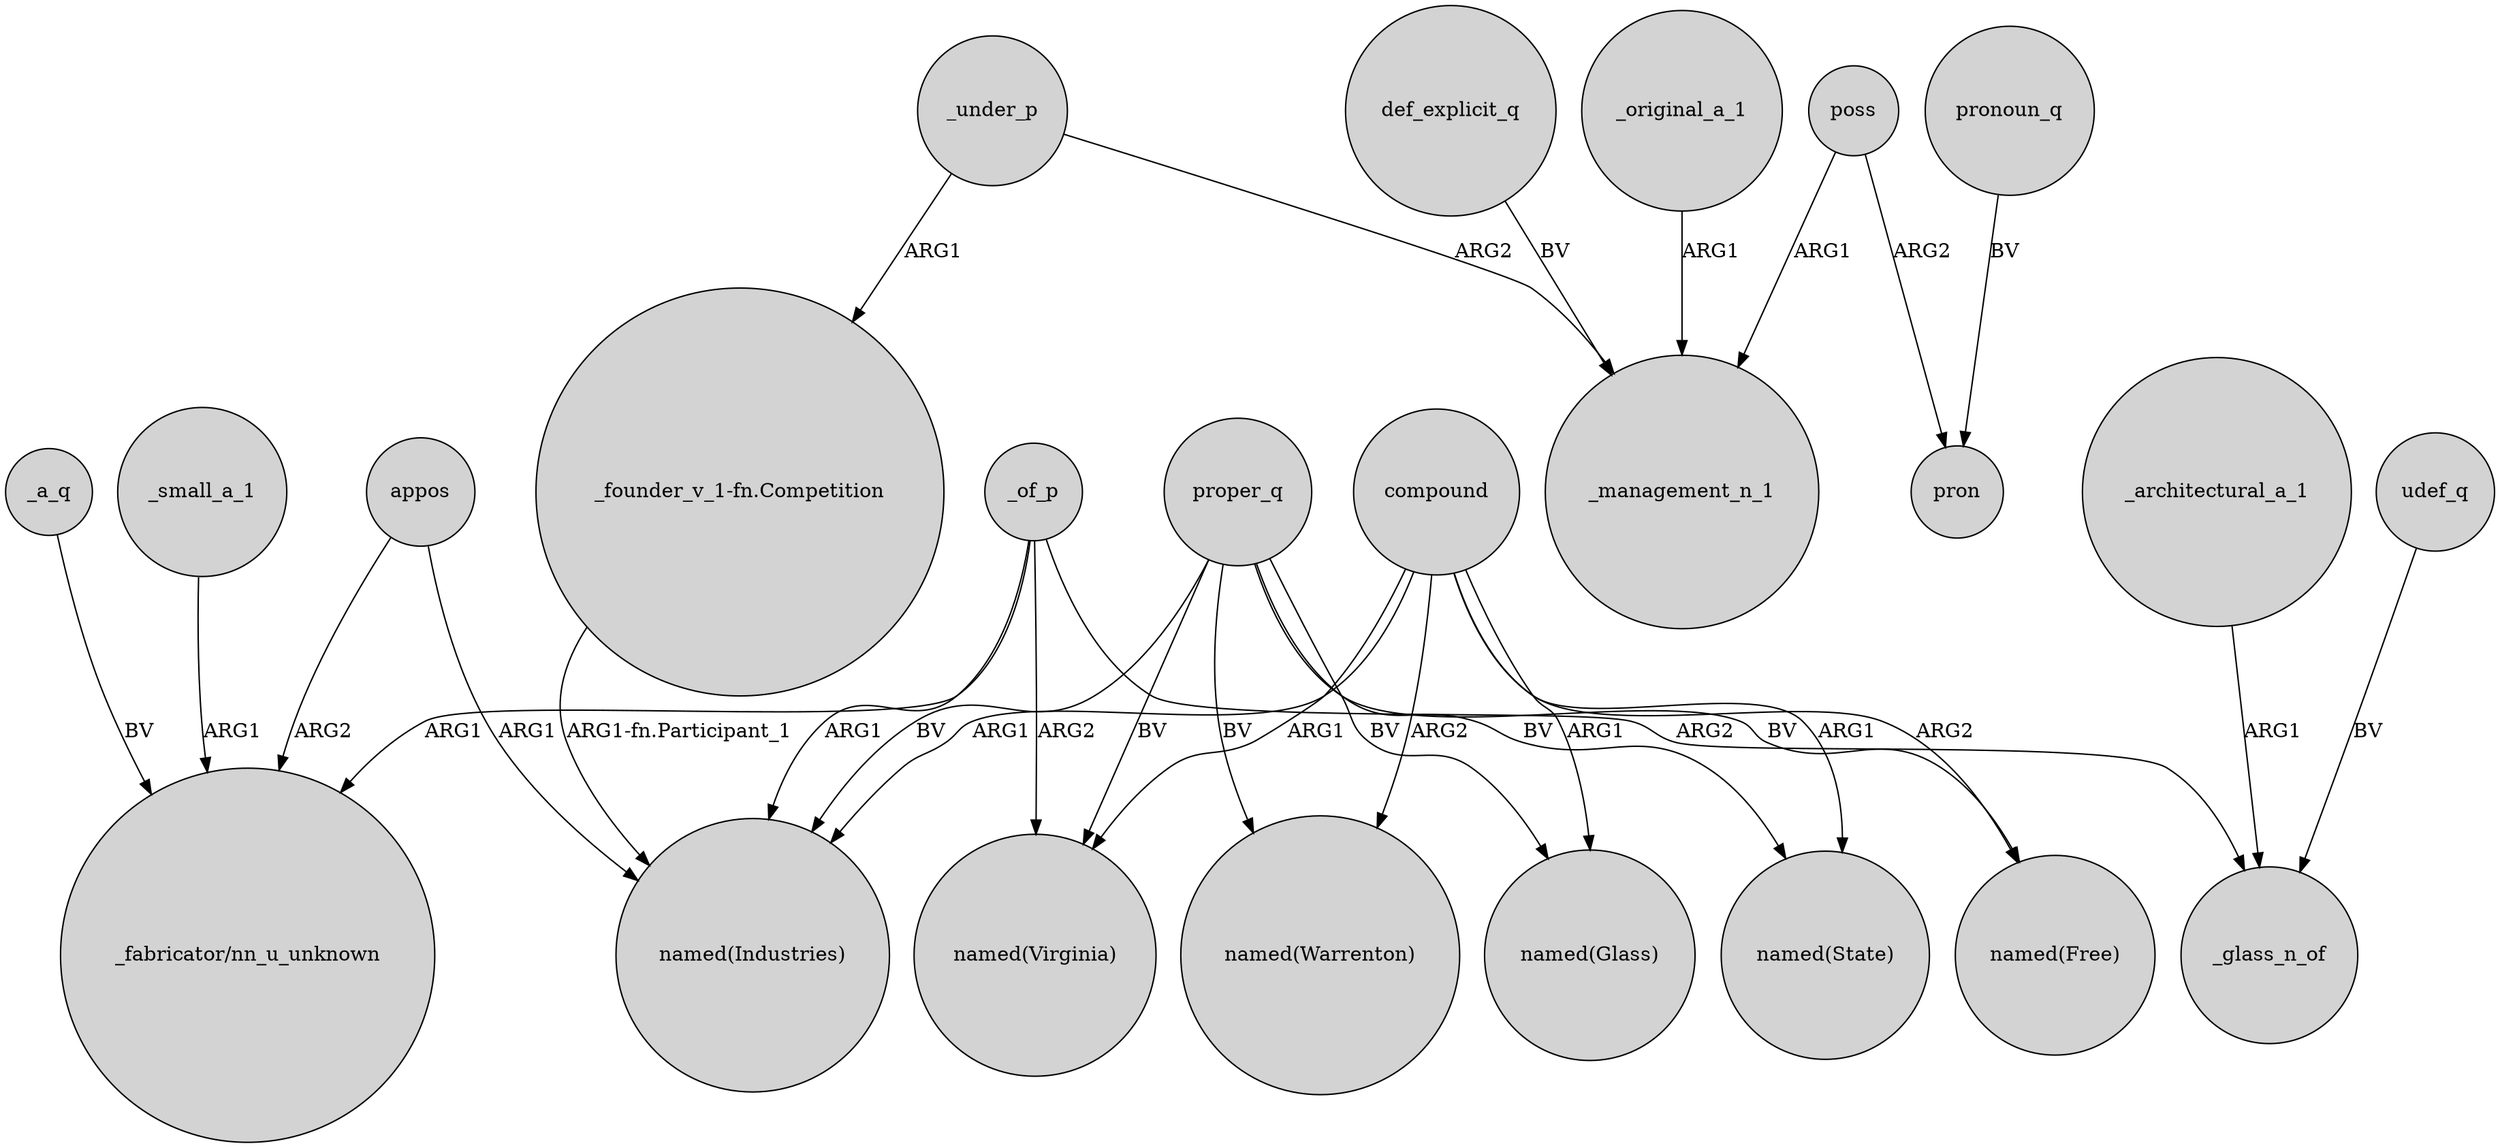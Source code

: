 digraph {
	node [shape=circle style=filled]
	appos -> "_fabricator/nn_u_unknown" [label=ARG2]
	proper_q -> "named(Industries)" [label=BV]
	_small_a_1 -> "_fabricator/nn_u_unknown" [label=ARG1]
	appos -> "named(Industries)" [label=ARG1]
	poss -> _management_n_1 [label=ARG1]
	proper_q -> "named(Free)" [label=BV]
	proper_q -> "named(Warrenton)" [label=BV]
	_of_p -> "named(Industries)" [label=ARG1]
	compound -> "named(Free)" [label=ARG2]
	compound -> "named(Glass)" [label=ARG1]
	udef_q -> _glass_n_of [label=BV]
	def_explicit_q -> _management_n_1 [label=BV]
	compound -> "named(Virginia)" [label=ARG1]
	proper_q -> "named(State)" [label=BV]
	compound -> "named(Industries)" [label=ARG1]
	_of_p -> "_fabricator/nn_u_unknown" [label=ARG1]
	proper_q -> "named(Virginia)" [label=BV]
	compound -> "named(Warrenton)" [label=ARG2]
	compound -> "named(State)" [label=ARG1]
	proper_q -> "named(Glass)" [label=BV]
	"_founder_v_1-fn.Competition" -> "named(Industries)" [label="ARG1-fn.Participant_1"]
	_architectural_a_1 -> _glass_n_of [label=ARG1]
	_under_p -> "_founder_v_1-fn.Competition" [label=ARG1]
	_under_p -> _management_n_1 [label=ARG2]
	poss -> pron [label=ARG2]
	_a_q -> "_fabricator/nn_u_unknown" [label=BV]
	_of_p -> _glass_n_of [label=ARG2]
	pronoun_q -> pron [label=BV]
	_of_p -> "named(Virginia)" [label=ARG2]
	_original_a_1 -> _management_n_1 [label=ARG1]
}
